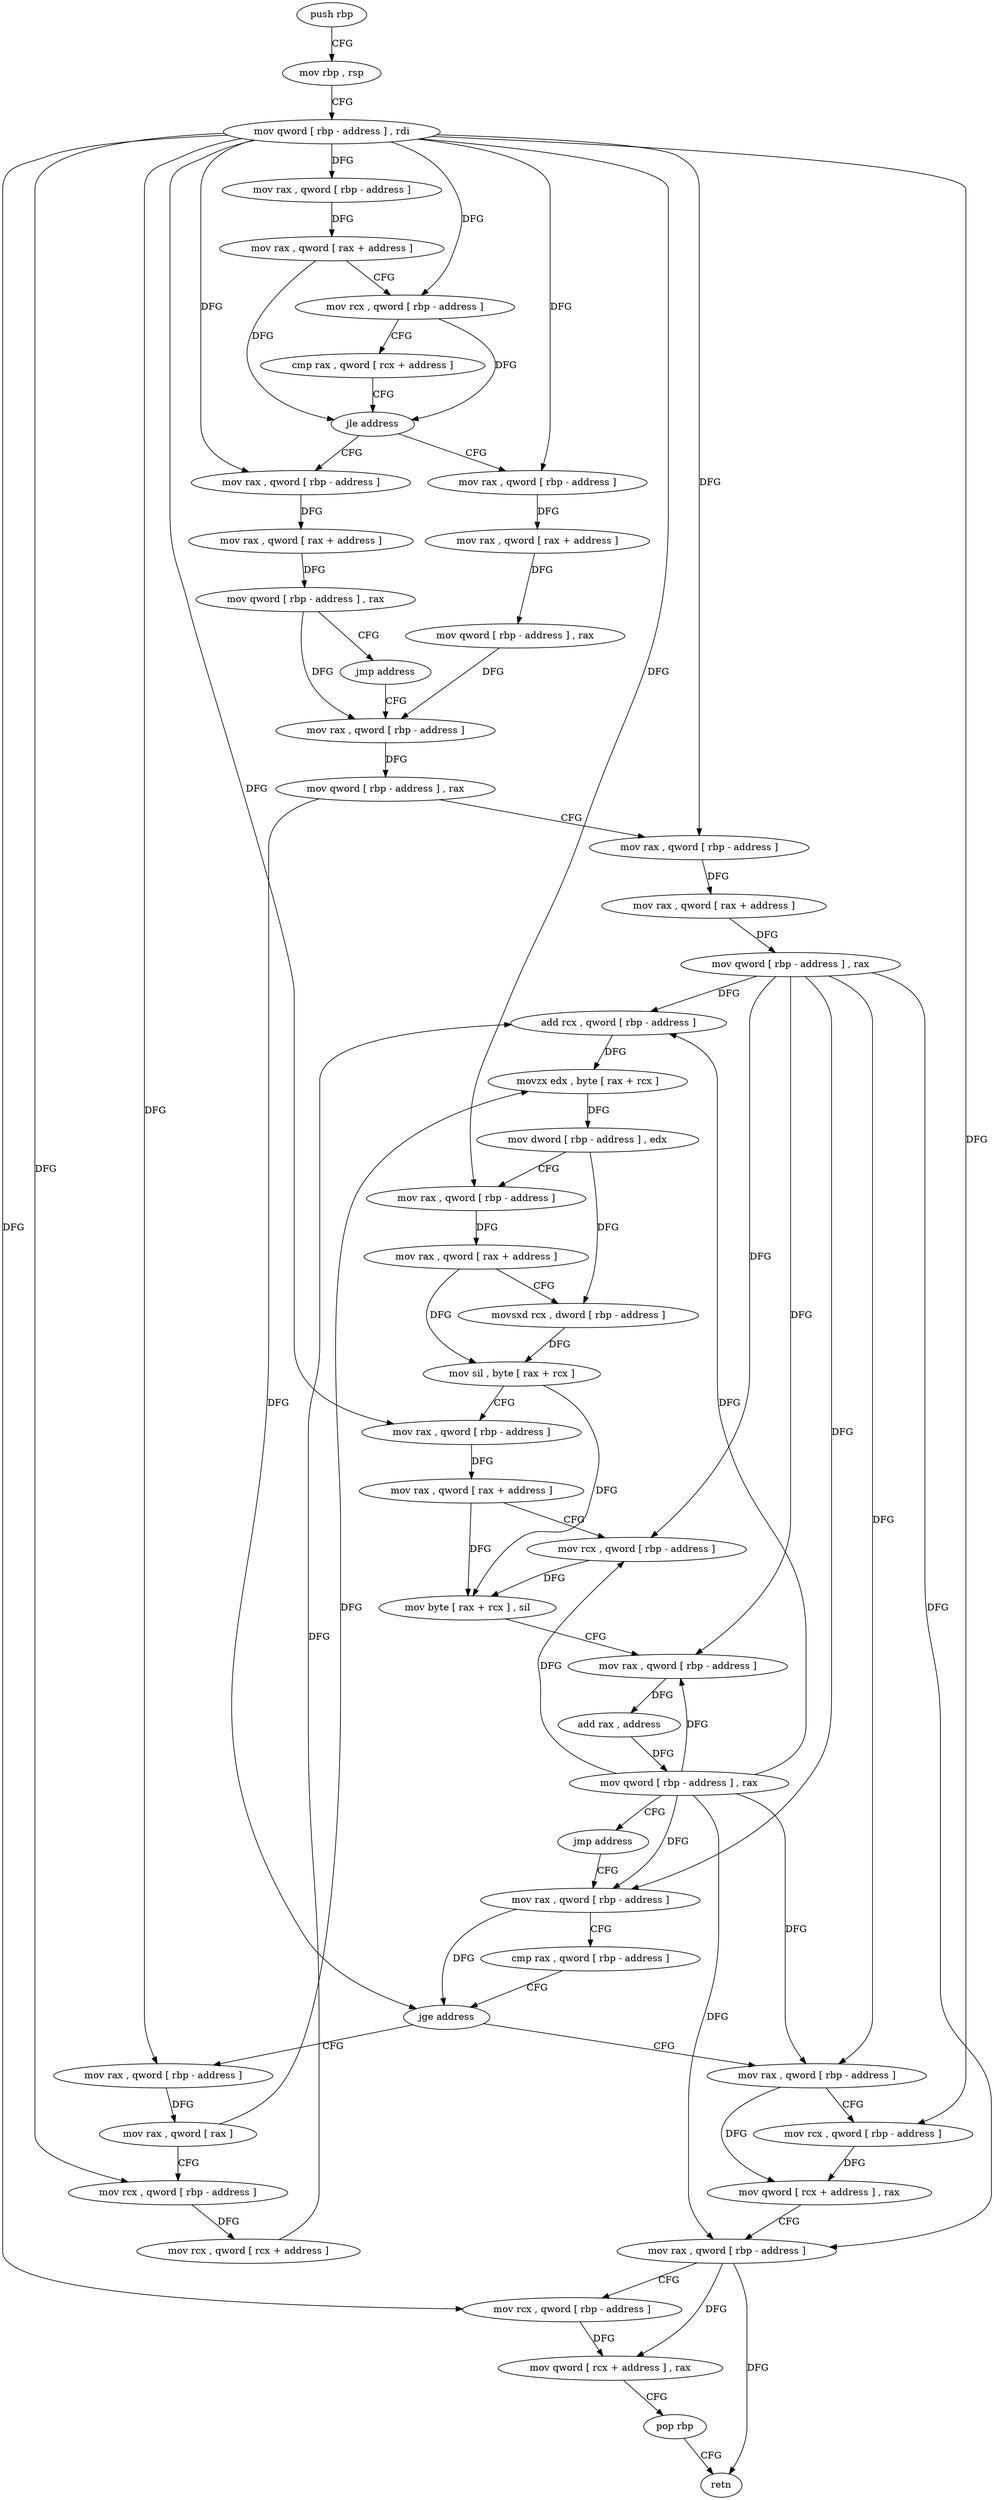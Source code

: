 digraph "func" {
"4245328" [label = "push rbp" ]
"4245329" [label = "mov rbp , rsp" ]
"4245332" [label = "mov qword [ rbp - address ] , rdi" ]
"4245336" [label = "mov rax , qword [ rbp - address ]" ]
"4245340" [label = "mov rax , qword [ rax + address ]" ]
"4245344" [label = "mov rcx , qword [ rbp - address ]" ]
"4245348" [label = "cmp rax , qword [ rcx + address ]" ]
"4245352" [label = "jle address" ]
"4245375" [label = "mov rax , qword [ rbp - address ]" ]
"4245358" [label = "mov rax , qword [ rbp - address ]" ]
"4245379" [label = "mov rax , qword [ rax + address ]" ]
"4245383" [label = "mov qword [ rbp - address ] , rax" ]
"4245387" [label = "mov rax , qword [ rbp - address ]" ]
"4245362" [label = "mov rax , qword [ rax + address ]" ]
"4245366" [label = "mov qword [ rbp - address ] , rax" ]
"4245370" [label = "jmp address" ]
"4245498" [label = "mov rax , qword [ rbp - address ]" ]
"4245502" [label = "mov rcx , qword [ rbp - address ]" ]
"4245506" [label = "mov qword [ rcx + address ] , rax" ]
"4245510" [label = "mov rax , qword [ rbp - address ]" ]
"4245514" [label = "mov rcx , qword [ rbp - address ]" ]
"4245518" [label = "mov qword [ rcx + address ] , rax" ]
"4245522" [label = "pop rbp" ]
"4245523" [label = "retn" ]
"4245421" [label = "mov rax , qword [ rbp - address ]" ]
"4245425" [label = "mov rax , qword [ rax ]" ]
"4245428" [label = "mov rcx , qword [ rbp - address ]" ]
"4245432" [label = "mov rcx , qword [ rcx + address ]" ]
"4245436" [label = "add rcx , qword [ rbp - address ]" ]
"4245440" [label = "movzx edx , byte [ rax + rcx ]" ]
"4245444" [label = "mov dword [ rbp - address ] , edx" ]
"4245447" [label = "mov rax , qword [ rbp - address ]" ]
"4245451" [label = "mov rax , qword [ rax + address ]" ]
"4245455" [label = "movsxd rcx , dword [ rbp - address ]" ]
"4245459" [label = "mov sil , byte [ rax + rcx ]" ]
"4245463" [label = "mov rax , qword [ rbp - address ]" ]
"4245467" [label = "mov rax , qword [ rax + address ]" ]
"4245471" [label = "mov rcx , qword [ rbp - address ]" ]
"4245475" [label = "mov byte [ rax + rcx ] , sil" ]
"4245479" [label = "mov rax , qword [ rbp - address ]" ]
"4245483" [label = "add rax , address" ]
"4245489" [label = "mov qword [ rbp - address ] , rax" ]
"4245493" [label = "jmp address" ]
"4245407" [label = "mov rax , qword [ rbp - address ]" ]
"4245391" [label = "mov qword [ rbp - address ] , rax" ]
"4245395" [label = "mov rax , qword [ rbp - address ]" ]
"4245399" [label = "mov rax , qword [ rax + address ]" ]
"4245403" [label = "mov qword [ rbp - address ] , rax" ]
"4245411" [label = "cmp rax , qword [ rbp - address ]" ]
"4245415" [label = "jge address" ]
"4245328" -> "4245329" [ label = "CFG" ]
"4245329" -> "4245332" [ label = "CFG" ]
"4245332" -> "4245336" [ label = "DFG" ]
"4245332" -> "4245344" [ label = "DFG" ]
"4245332" -> "4245375" [ label = "DFG" ]
"4245332" -> "4245358" [ label = "DFG" ]
"4245332" -> "4245395" [ label = "DFG" ]
"4245332" -> "4245502" [ label = "DFG" ]
"4245332" -> "4245514" [ label = "DFG" ]
"4245332" -> "4245421" [ label = "DFG" ]
"4245332" -> "4245428" [ label = "DFG" ]
"4245332" -> "4245447" [ label = "DFG" ]
"4245332" -> "4245463" [ label = "DFG" ]
"4245336" -> "4245340" [ label = "DFG" ]
"4245340" -> "4245344" [ label = "CFG" ]
"4245340" -> "4245352" [ label = "DFG" ]
"4245344" -> "4245348" [ label = "CFG" ]
"4245344" -> "4245352" [ label = "DFG" ]
"4245348" -> "4245352" [ label = "CFG" ]
"4245352" -> "4245375" [ label = "CFG" ]
"4245352" -> "4245358" [ label = "CFG" ]
"4245375" -> "4245379" [ label = "DFG" ]
"4245358" -> "4245362" [ label = "DFG" ]
"4245379" -> "4245383" [ label = "DFG" ]
"4245383" -> "4245387" [ label = "DFG" ]
"4245387" -> "4245391" [ label = "DFG" ]
"4245362" -> "4245366" [ label = "DFG" ]
"4245366" -> "4245370" [ label = "CFG" ]
"4245366" -> "4245387" [ label = "DFG" ]
"4245370" -> "4245387" [ label = "CFG" ]
"4245498" -> "4245502" [ label = "CFG" ]
"4245498" -> "4245506" [ label = "DFG" ]
"4245502" -> "4245506" [ label = "DFG" ]
"4245506" -> "4245510" [ label = "CFG" ]
"4245510" -> "4245514" [ label = "CFG" ]
"4245510" -> "4245518" [ label = "DFG" ]
"4245510" -> "4245523" [ label = "DFG" ]
"4245514" -> "4245518" [ label = "DFG" ]
"4245518" -> "4245522" [ label = "CFG" ]
"4245522" -> "4245523" [ label = "CFG" ]
"4245421" -> "4245425" [ label = "DFG" ]
"4245425" -> "4245428" [ label = "CFG" ]
"4245425" -> "4245440" [ label = "DFG" ]
"4245428" -> "4245432" [ label = "DFG" ]
"4245432" -> "4245436" [ label = "DFG" ]
"4245436" -> "4245440" [ label = "DFG" ]
"4245440" -> "4245444" [ label = "DFG" ]
"4245444" -> "4245447" [ label = "CFG" ]
"4245444" -> "4245455" [ label = "DFG" ]
"4245447" -> "4245451" [ label = "DFG" ]
"4245451" -> "4245455" [ label = "CFG" ]
"4245451" -> "4245459" [ label = "DFG" ]
"4245455" -> "4245459" [ label = "DFG" ]
"4245459" -> "4245463" [ label = "CFG" ]
"4245459" -> "4245475" [ label = "DFG" ]
"4245463" -> "4245467" [ label = "DFG" ]
"4245467" -> "4245471" [ label = "CFG" ]
"4245467" -> "4245475" [ label = "DFG" ]
"4245471" -> "4245475" [ label = "DFG" ]
"4245475" -> "4245479" [ label = "CFG" ]
"4245479" -> "4245483" [ label = "DFG" ]
"4245483" -> "4245489" [ label = "DFG" ]
"4245489" -> "4245493" [ label = "CFG" ]
"4245489" -> "4245407" [ label = "DFG" ]
"4245489" -> "4245498" [ label = "DFG" ]
"4245489" -> "4245510" [ label = "DFG" ]
"4245489" -> "4245436" [ label = "DFG" ]
"4245489" -> "4245471" [ label = "DFG" ]
"4245489" -> "4245479" [ label = "DFG" ]
"4245493" -> "4245407" [ label = "CFG" ]
"4245407" -> "4245411" [ label = "CFG" ]
"4245407" -> "4245415" [ label = "DFG" ]
"4245391" -> "4245395" [ label = "CFG" ]
"4245391" -> "4245415" [ label = "DFG" ]
"4245395" -> "4245399" [ label = "DFG" ]
"4245399" -> "4245403" [ label = "DFG" ]
"4245403" -> "4245407" [ label = "DFG" ]
"4245403" -> "4245498" [ label = "DFG" ]
"4245403" -> "4245510" [ label = "DFG" ]
"4245403" -> "4245436" [ label = "DFG" ]
"4245403" -> "4245471" [ label = "DFG" ]
"4245403" -> "4245479" [ label = "DFG" ]
"4245411" -> "4245415" [ label = "CFG" ]
"4245415" -> "4245498" [ label = "CFG" ]
"4245415" -> "4245421" [ label = "CFG" ]
}
